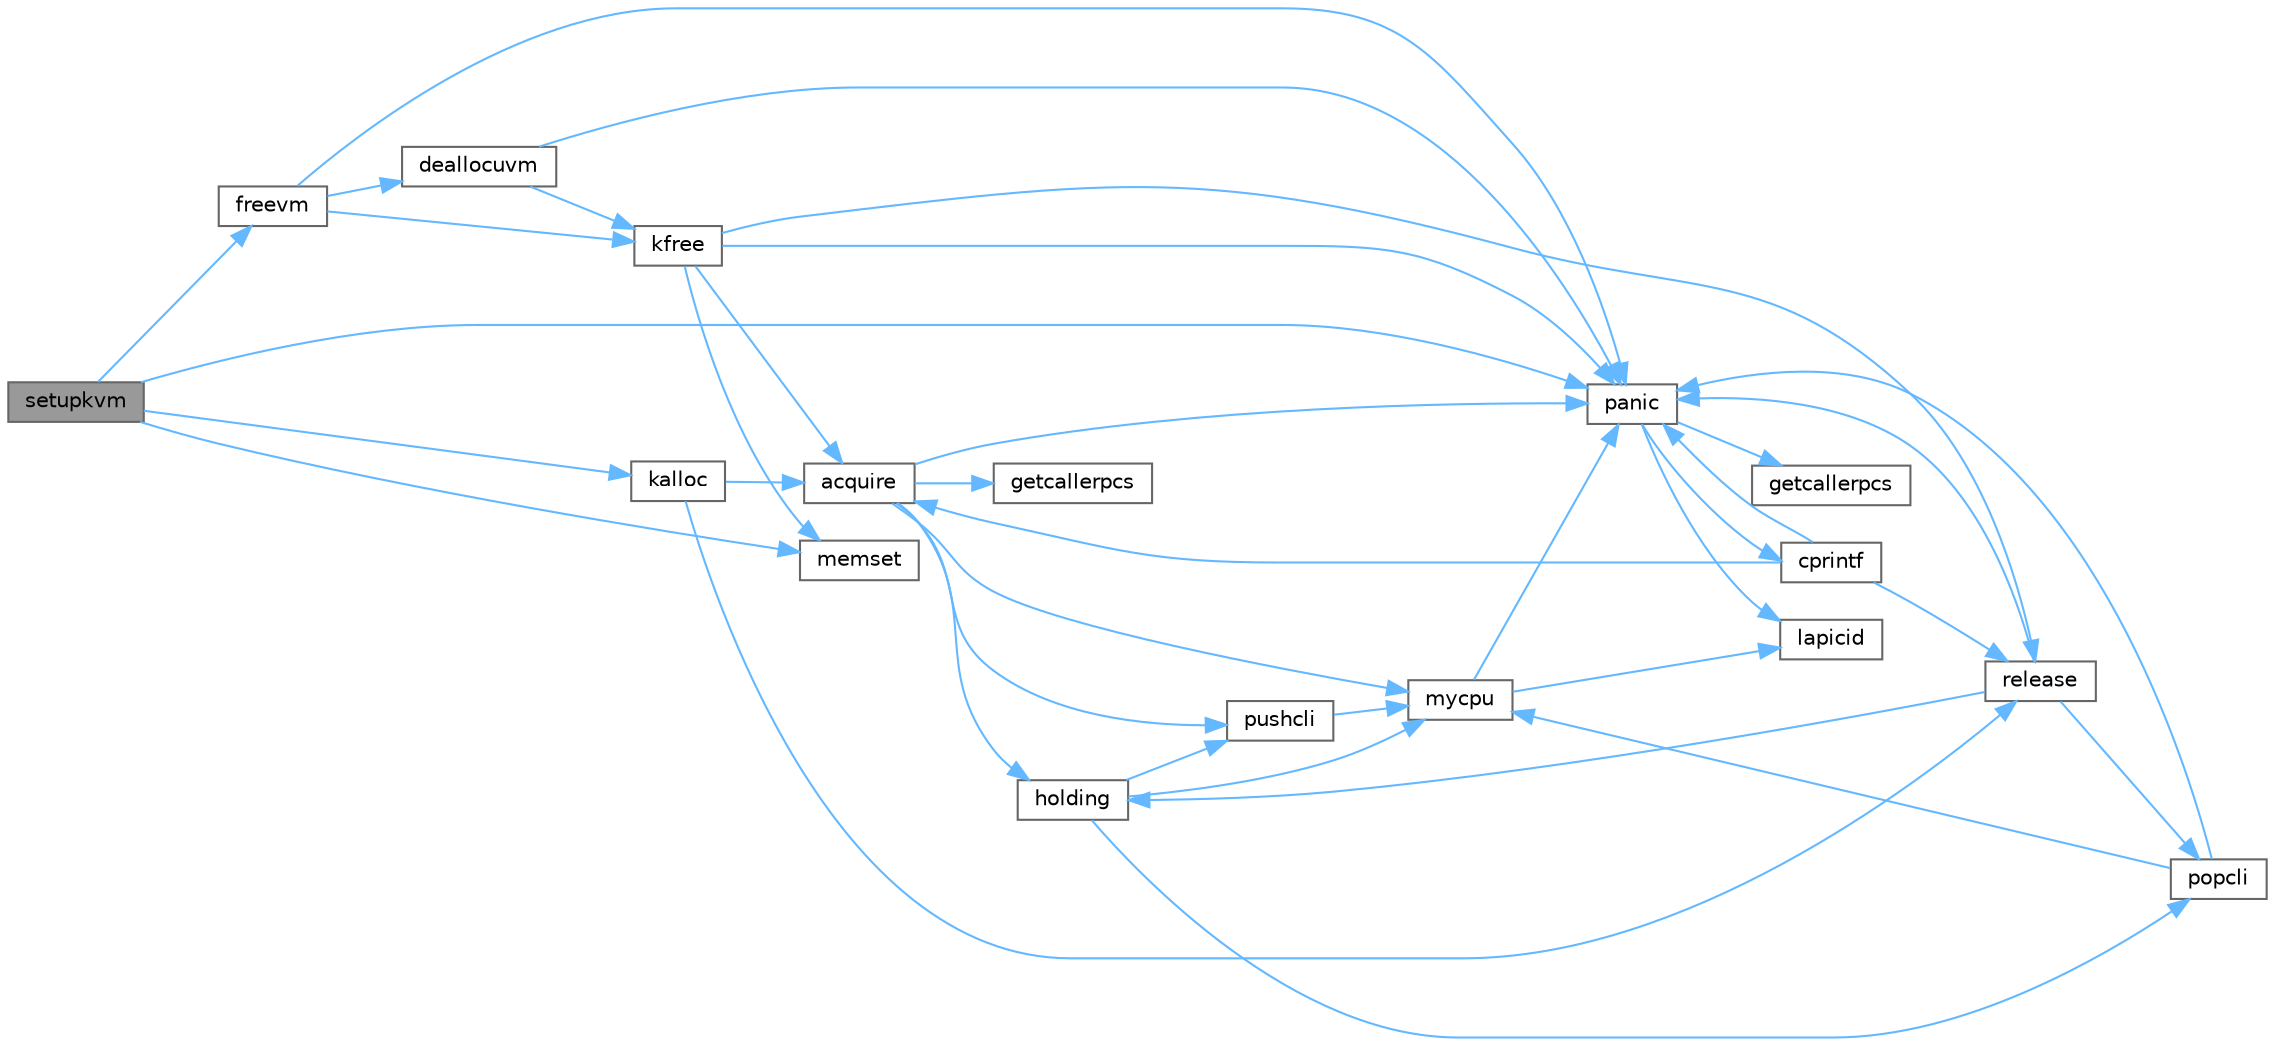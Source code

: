 digraph "setupkvm"
{
 // LATEX_PDF_SIZE
  bgcolor="transparent";
  edge [fontname=Helvetica,fontsize=10,labelfontname=Helvetica,labelfontsize=10];
  node [fontname=Helvetica,fontsize=10,shape=box,height=0.2,width=0.4];
  rankdir="LR";
  Node1 [id="Node000001",label="setupkvm",height=0.2,width=0.4,color="gray40", fillcolor="grey60", style="filled", fontcolor="black",tooltip=" "];
  Node1 -> Node2 [id="edge38_Node000001_Node000002",color="steelblue1",style="solid",tooltip=" "];
  Node2 [id="Node000002",label="freevm",height=0.2,width=0.4,color="grey40", fillcolor="white", style="filled",URL="$de/de9/vm_8c.html#aa883924e2f068c520b695cdc168e1603",tooltip=" "];
  Node2 -> Node3 [id="edge39_Node000002_Node000003",color="steelblue1",style="solid",tooltip=" "];
  Node3 [id="Node000003",label="deallocuvm",height=0.2,width=0.4,color="grey40", fillcolor="white", style="filled",URL="$de/de9/vm_8c.html#a6d3019ea15a9bfdc5131ae97f3623c49",tooltip=" "];
  Node3 -> Node4 [id="edge40_Node000003_Node000004",color="steelblue1",style="solid",tooltip=" "];
  Node4 [id="Node000004",label="kfree",height=0.2,width=0.4,color="grey40", fillcolor="white", style="filled",URL="$d4/def/kalloc_8c.html#aced59ecf8411235f6dffc065236711a5",tooltip=" "];
  Node4 -> Node5 [id="edge41_Node000004_Node000005",color="steelblue1",style="solid",tooltip=" "];
  Node5 [id="Node000005",label="acquire",height=0.2,width=0.4,color="grey40", fillcolor="white", style="filled",URL="$d3/d2d/spinlock_8c.html#aed377f16a085b00de3a4b32392adbdfb",tooltip=" "];
  Node5 -> Node6 [id="edge42_Node000005_Node000006",color="steelblue1",style="solid",tooltip=" "];
  Node6 [id="Node000006",label="getcallerpcs",height=0.2,width=0.4,color="grey40", fillcolor="white", style="filled",URL="$d3/d2d/spinlock_8c.html#a6ac35304ea80f01086b47edcc2328010",tooltip=" "];
  Node5 -> Node7 [id="edge43_Node000005_Node000007",color="steelblue1",style="solid",tooltip=" "];
  Node7 [id="Node000007",label="holding",height=0.2,width=0.4,color="grey40", fillcolor="white", style="filled",URL="$d3/d2d/spinlock_8c.html#aea48df3e5cfb903179ad3dc78ab502d9",tooltip=" "];
  Node7 -> Node8 [id="edge44_Node000007_Node000008",color="steelblue1",style="solid",tooltip=" "];
  Node8 [id="Node000008",label="mycpu",height=0.2,width=0.4,color="grey40", fillcolor="white", style="filled",URL="$d3/dda/proc_8c.html#ad427959ad025dabd8cd393b27ec39160",tooltip=" "];
  Node8 -> Node9 [id="edge45_Node000008_Node000009",color="steelblue1",style="solid",tooltip=" "];
  Node9 [id="Node000009",label="lapicid",height=0.2,width=0.4,color="grey40", fillcolor="white", style="filled",URL="$dc/df6/lapic_8c.html#a627f7996b64f99d885244a5102c85164",tooltip=" "];
  Node8 -> Node10 [id="edge46_Node000008_Node000010",color="steelblue1",style="solid",tooltip=" "];
  Node10 [id="Node000010",label="panic",height=0.2,width=0.4,color="grey40", fillcolor="white", style="filled",URL="$d0/d56/console_8c.html#a95c0aca5d6d7487933984f08b189917a",tooltip=" "];
  Node10 -> Node11 [id="edge47_Node000010_Node000011",color="steelblue1",style="solid",tooltip=" "];
  Node11 [id="Node000011",label="cprintf",height=0.2,width=0.4,color="grey40", fillcolor="white", style="filled",URL="$d0/d56/console_8c.html#a90f0742d846503e4ed1804f1df421ec6",tooltip=" "];
  Node11 -> Node5 [id="edge48_Node000011_Node000005",color="steelblue1",style="solid",tooltip=" "];
  Node11 -> Node10 [id="edge49_Node000011_Node000010",color="steelblue1",style="solid",tooltip=" "];
  Node11 -> Node12 [id="edge50_Node000011_Node000012",color="steelblue1",style="solid",tooltip=" "];
  Node12 [id="Node000012",label="release",height=0.2,width=0.4,color="grey40", fillcolor="white", style="filled",URL="$d3/d2d/spinlock_8c.html#a1cee376aa9a00e754bf5481cd5f3d97b",tooltip=" "];
  Node12 -> Node7 [id="edge51_Node000012_Node000007",color="steelblue1",style="solid",tooltip=" "];
  Node12 -> Node10 [id="edge52_Node000012_Node000010",color="steelblue1",style="solid",tooltip=" "];
  Node12 -> Node13 [id="edge53_Node000012_Node000013",color="steelblue1",style="solid",tooltip=" "];
  Node13 [id="Node000013",label="popcli",height=0.2,width=0.4,color="grey40", fillcolor="white", style="filled",URL="$d3/d2d/spinlock_8c.html#ae3424f669269fef400ce29c3aeb43fdb",tooltip=" "];
  Node13 -> Node8 [id="edge54_Node000013_Node000008",color="steelblue1",style="solid",tooltip=" "];
  Node13 -> Node10 [id="edge55_Node000013_Node000010",color="steelblue1",style="solid",tooltip=" "];
  Node10 -> Node14 [id="edge56_Node000010_Node000014",color="steelblue1",style="solid",tooltip=" "];
  Node14 [id="Node000014",label="getcallerpcs",height=0.2,width=0.4,color="grey40", fillcolor="white", style="filled",URL="$d5/d64/defs_8h.html#a4105de9e2969515d6c6c795c4386f69f",tooltip=" "];
  Node10 -> Node9 [id="edge57_Node000010_Node000009",color="steelblue1",style="solid",tooltip=" "];
  Node7 -> Node13 [id="edge58_Node000007_Node000013",color="steelblue1",style="solid",tooltip=" "];
  Node7 -> Node15 [id="edge59_Node000007_Node000015",color="steelblue1",style="solid",tooltip=" "];
  Node15 [id="Node000015",label="pushcli",height=0.2,width=0.4,color="grey40", fillcolor="white", style="filled",URL="$d3/d2d/spinlock_8c.html#a206b749d1b7768dadce61cbcde7e0f1c",tooltip=" "];
  Node15 -> Node8 [id="edge60_Node000015_Node000008",color="steelblue1",style="solid",tooltip=" "];
  Node5 -> Node8 [id="edge61_Node000005_Node000008",color="steelblue1",style="solid",tooltip=" "];
  Node5 -> Node10 [id="edge62_Node000005_Node000010",color="steelblue1",style="solid",tooltip=" "];
  Node5 -> Node15 [id="edge63_Node000005_Node000015",color="steelblue1",style="solid",tooltip=" "];
  Node4 -> Node16 [id="edge64_Node000004_Node000016",color="steelblue1",style="solid",tooltip=" "];
  Node16 [id="Node000016",label="memset",height=0.2,width=0.4,color="grey40", fillcolor="white", style="filled",URL="$db/d8a/ulib_8c.html#aa9cdc2409c15ccd5ee3b2031576f4093",tooltip=" "];
  Node4 -> Node10 [id="edge65_Node000004_Node000010",color="steelblue1",style="solid",tooltip=" "];
  Node4 -> Node12 [id="edge66_Node000004_Node000012",color="steelblue1",style="solid",tooltip=" "];
  Node3 -> Node10 [id="edge67_Node000003_Node000010",color="steelblue1",style="solid",tooltip=" "];
  Node2 -> Node4 [id="edge68_Node000002_Node000004",color="steelblue1",style="solid",tooltip=" "];
  Node2 -> Node10 [id="edge69_Node000002_Node000010",color="steelblue1",style="solid",tooltip=" "];
  Node1 -> Node17 [id="edge70_Node000001_Node000017",color="steelblue1",style="solid",tooltip=" "];
  Node17 [id="Node000017",label="kalloc",height=0.2,width=0.4,color="grey40", fillcolor="white", style="filled",URL="$d4/def/kalloc_8c.html#a5e965f6365c721b5b23c12d16d45c3dc",tooltip=" "];
  Node17 -> Node5 [id="edge71_Node000017_Node000005",color="steelblue1",style="solid",tooltip=" "];
  Node17 -> Node12 [id="edge72_Node000017_Node000012",color="steelblue1",style="solid",tooltip=" "];
  Node1 -> Node16 [id="edge73_Node000001_Node000016",color="steelblue1",style="solid",tooltip=" "];
  Node1 -> Node10 [id="edge74_Node000001_Node000010",color="steelblue1",style="solid",tooltip=" "];
}

